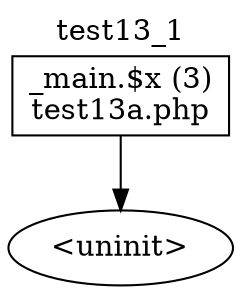 digraph cfg {
  label="test13_1";
  labelloc=t;
  n1 [shape=box, label="_main.$x (3)\ntest13a.php"];
  n2 [shape=ellipse, label="<uninit>"];
  n1 -> n2;
}
